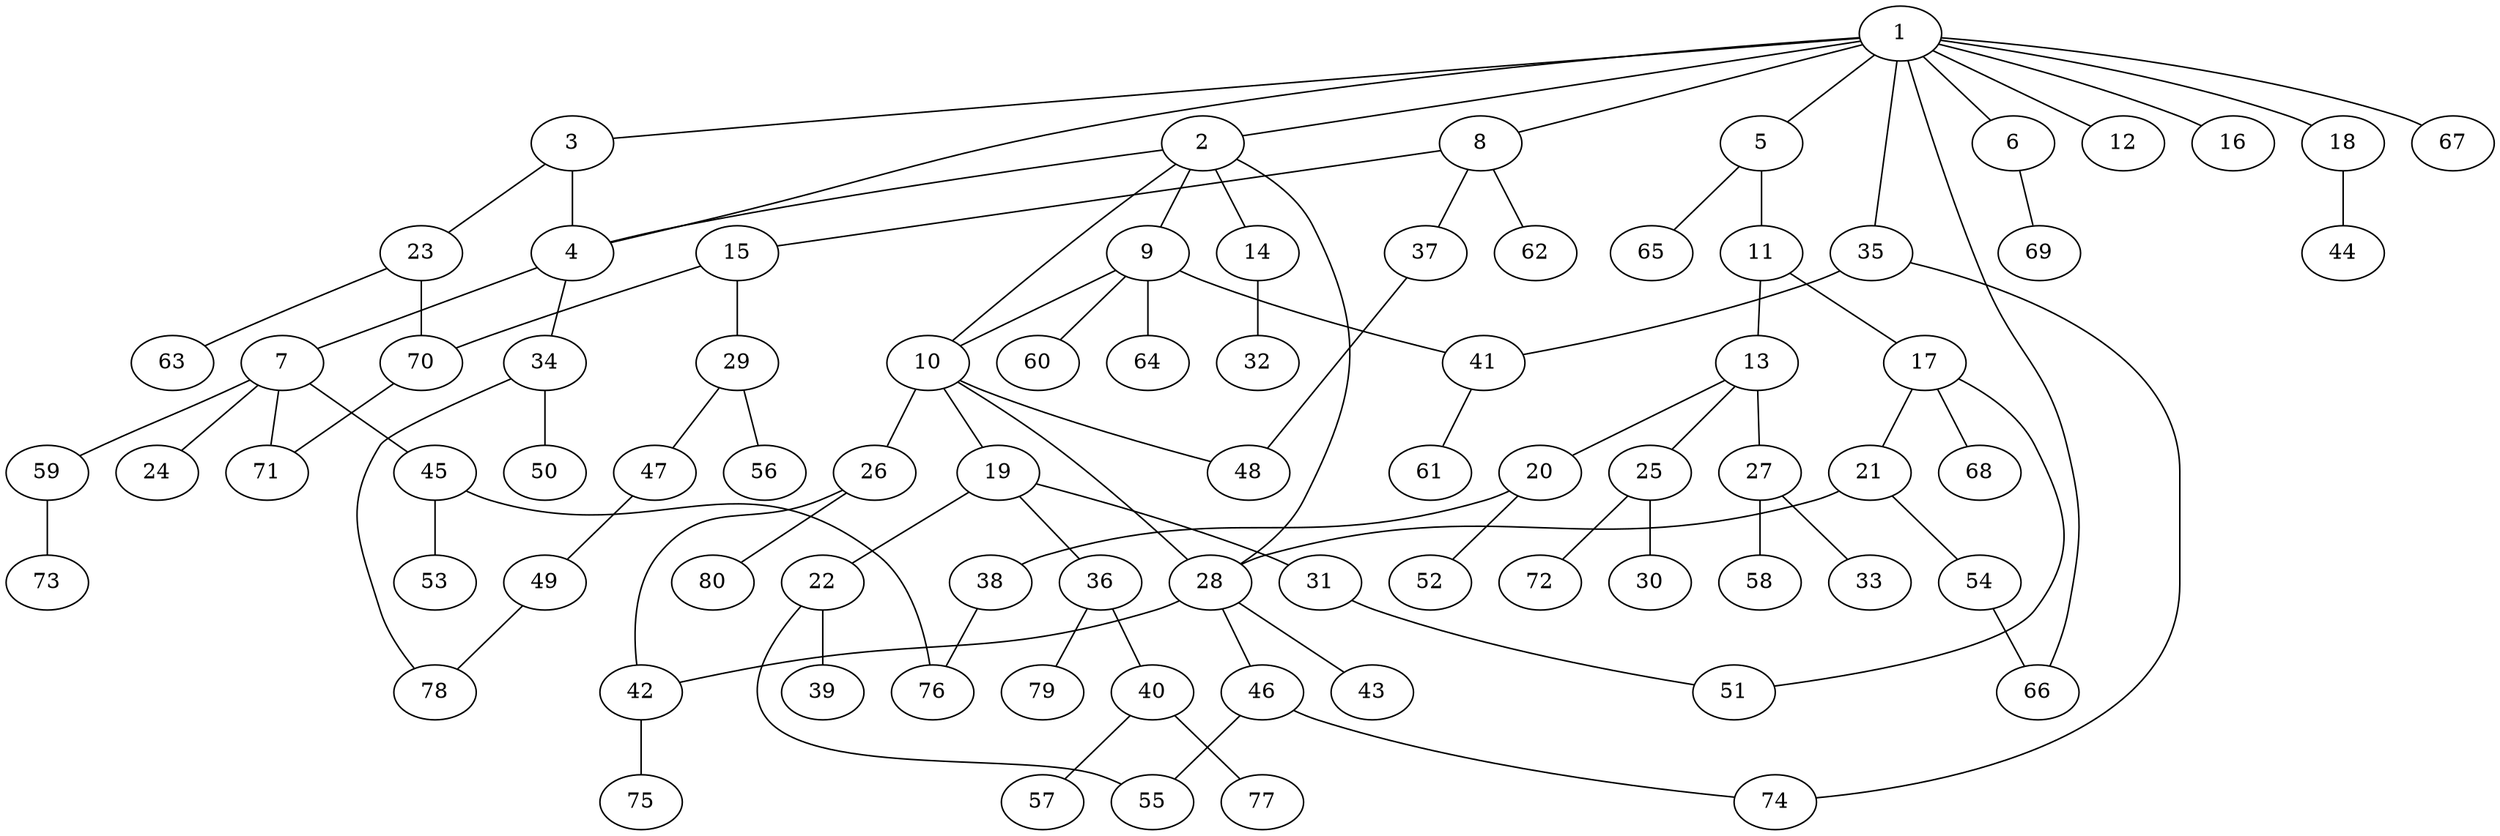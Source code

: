 graph graphname {1--2
1--3
1--4
1--5
1--6
1--8
1--12
1--16
1--18
1--35
1--66
1--67
2--4
2--9
2--10
2--14
2--28
3--4
3--23
4--7
4--34
5--11
5--65
6--69
7--24
7--45
7--59
7--71
8--15
8--37
8--62
9--10
9--41
9--60
9--64
10--19
10--26
10--28
10--48
11--13
11--17
13--20
13--25
13--27
14--32
15--29
15--70
17--21
17--51
17--68
18--44
19--22
19--31
19--36
20--38
20--52
21--28
21--54
22--39
22--55
23--63
23--70
25--30
25--72
26--42
26--80
27--33
27--58
28--42
28--43
28--46
29--47
29--56
31--51
34--50
34--78
35--41
35--74
36--40
36--79
37--48
38--76
40--57
40--77
41--61
42--75
45--53
45--76
46--55
46--74
47--49
49--78
54--66
59--73
70--71
}